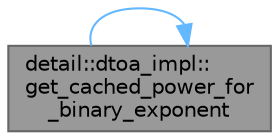 digraph "detail::dtoa_impl::get_cached_power_for_binary_exponent"
{
 // INTERACTIVE_SVG=YES
 // LATEX_PDF_SIZE
  bgcolor="transparent";
  edge [fontname=Helvetica,fontsize=10,labelfontname=Helvetica,labelfontsize=10];
  node [fontname=Helvetica,fontsize=10,shape=box,height=0.2,width=0.4];
  rankdir="LR";
  Node1 [id="Node000001",label="detail::dtoa_impl::\lget_cached_power_for\l_binary_exponent",height=0.2,width=0.4,color="gray40", fillcolor="grey60", style="filled", fontcolor="black",tooltip="For a normalized diyfp w = f * 2^e, this function returns a (normalized) cached power-of-ten c = f_c ..."];
  Node1 -> Node1 [id="edge1_Node000001_Node000001",color="steelblue1",style="solid",tooltip=" "];
}
